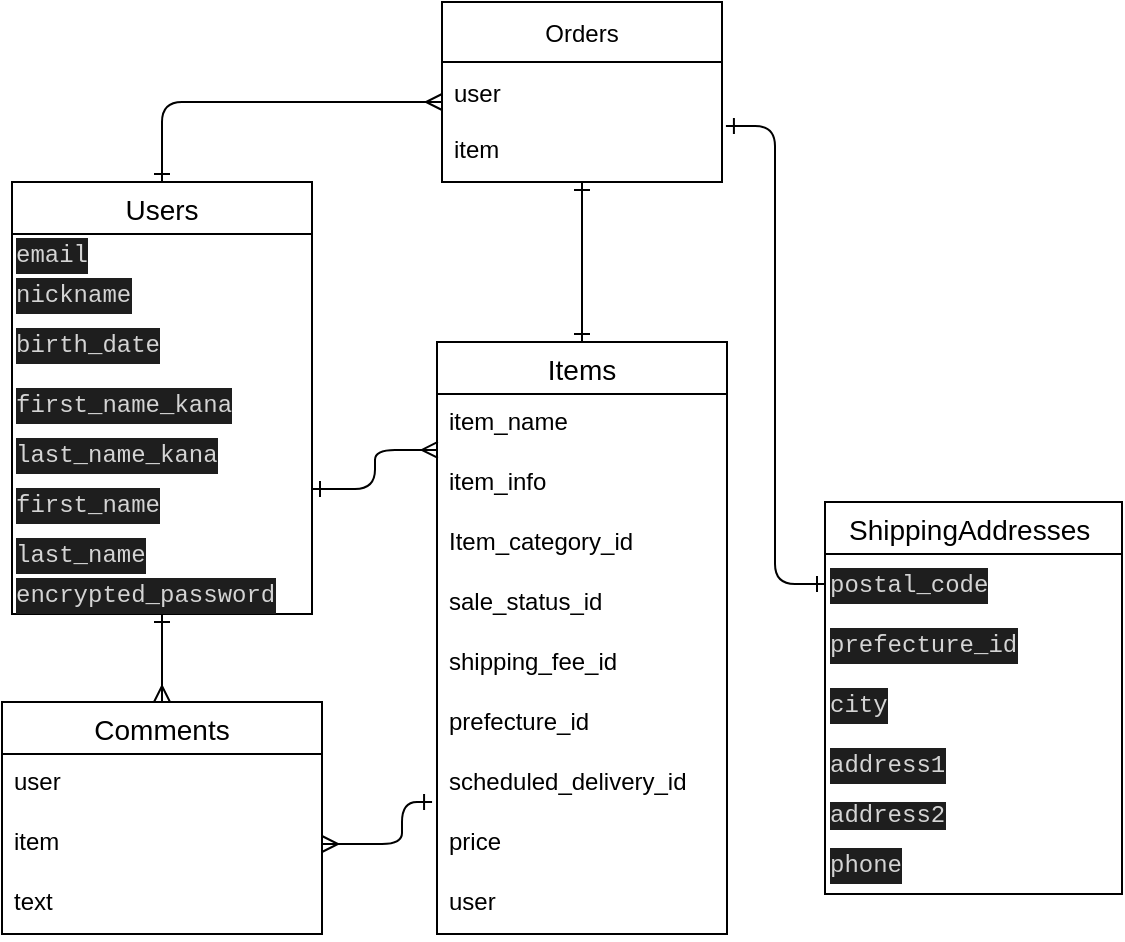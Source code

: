 <mxfile>
    <diagram id="C2NRxoO4R5i_XdIVeFTu" name="ページ1">
        <mxGraphModel dx="588" dy="2898" grid="1" gridSize="10" guides="0" tooltips="1" connect="1" arrows="1" fold="1" page="1" pageScale="1" pageWidth="827" pageHeight="1169" math="0" shadow="0">
            <root>
                <mxCell id="0"/>
                <mxCell id="1" parent="0"/>
                <mxCell id="87" style="edgeStyle=elbowEdgeStyle;html=1;exitX=1;exitY=0.25;exitDx=0;exitDy=0;entryX=0.003;entryY=-0.067;entryDx=0;entryDy=0;startArrow=ERone;startFill=0;endArrow=ERmany;endFill=0;entryPerimeter=0;" parent="1" source="30" target="76" edge="1">
                    <mxGeometry relative="1" as="geometry"/>
                </mxCell>
                <mxCell id="107" style="edgeStyle=elbowEdgeStyle;html=1;entryX=0.5;entryY=0;entryDx=0;entryDy=0;startArrow=ERone;startFill=0;endArrow=ERmany;endFill=0;" parent="1" source="2" target="88" edge="1">
                    <mxGeometry relative="1" as="geometry"/>
                </mxCell>
                <mxCell id="2" value="Users" style="swimlane;fontStyle=0;childLayout=stackLayout;horizontal=1;startSize=26;horizontalStack=0;resizeParent=1;resizeParentMax=0;resizeLast=0;collapsible=1;marginBottom=0;align=center;fontSize=14;" parent="1" vertex="1">
                    <mxGeometry x="5" y="-1810" width="150" height="216" as="geometry"/>
                </mxCell>
                <mxCell id="21" value="&lt;div style=&quot;color: rgb(212 , 212 , 212) ; background-color: rgb(30 , 30 , 30) ; font-family: &amp;quot;menlo&amp;quot; , &amp;quot;monaco&amp;quot; , &amp;quot;courier new&amp;quot; , monospace ; line-height: 18px&quot;&gt;email&lt;/div&gt;" style="text;html=1;align=left;verticalAlign=middle;resizable=0;points=[];autosize=1;strokeColor=none;fillColor=none;" parent="2" vertex="1">
                    <mxGeometry y="26" width="150" height="20" as="geometry"/>
                </mxCell>
                <mxCell id="19" value="&lt;div style=&quot;color: rgb(212 , 212 , 212) ; background-color: rgb(30 , 30 , 30) ; font-family: &amp;quot;menlo&amp;quot; , &amp;quot;monaco&amp;quot; , &amp;quot;courier new&amp;quot; , monospace ; line-height: 18px&quot;&gt;nickname&lt;/div&gt;" style="text;html=1;align=left;verticalAlign=middle;resizable=0;points=[];autosize=1;strokeColor=none;fillColor=none;" parent="2" vertex="1">
                    <mxGeometry y="46" width="150" height="20" as="geometry"/>
                </mxCell>
                <mxCell id="34" value="&lt;div style=&quot;color: rgb(212 , 212 , 212) ; background-color: rgb(30 , 30 , 30) ; font-family: &amp;quot;menlo&amp;quot; , &amp;quot;monaco&amp;quot; , &amp;quot;courier new&amp;quot; , monospace ; line-height: 18px&quot;&gt;birth_date&lt;/div&gt;" style="text;html=1;strokeColor=none;fillColor=none;align=left;verticalAlign=middle;whiteSpace=wrap;rounded=0;" parent="2" vertex="1">
                    <mxGeometry y="66" width="150" height="30" as="geometry"/>
                </mxCell>
                <mxCell id="33" value="&lt;div style=&quot;color: rgb(212 , 212 , 212) ; background-color: rgb(30 , 30 , 30) ; font-family: &amp;quot;menlo&amp;quot; , &amp;quot;monaco&amp;quot; , &amp;quot;courier new&amp;quot; , monospace ; line-height: 18px&quot;&gt;first_name_kana &lt;/div&gt;" style="text;html=1;strokeColor=none;fillColor=none;align=left;verticalAlign=middle;whiteSpace=wrap;rounded=0;" parent="2" vertex="1">
                    <mxGeometry y="96" width="150" height="30" as="geometry"/>
                </mxCell>
                <mxCell id="32" value="&lt;div style=&quot;color: rgb(212 , 212 , 212) ; background-color: rgb(30 , 30 , 30) ; font-family: &amp;quot;menlo&amp;quot; , &amp;quot;monaco&amp;quot; , &amp;quot;courier new&amp;quot; , monospace ; line-height: 18px&quot;&gt;last_name_kana&lt;/div&gt;" style="text;html=1;align=left;verticalAlign=middle;resizable=0;points=[];autosize=1;strokeColor=none;fillColor=none;" parent="2" vertex="1">
                    <mxGeometry y="126" width="150" height="20" as="geometry"/>
                </mxCell>
                <mxCell id="30" value="&lt;div style=&quot;color: rgb(212 , 212 , 212) ; background-color: rgb(30 , 30 , 30) ; font-family: &amp;quot;menlo&amp;quot; , &amp;quot;monaco&amp;quot; , &amp;quot;courier new&amp;quot; , monospace ; line-height: 18px&quot;&gt;first_name&lt;/div&gt;" style="text;html=1;strokeColor=none;fillColor=none;align=left;verticalAlign=middle;whiteSpace=wrap;rounded=0;" parent="2" vertex="1">
                    <mxGeometry y="146" width="150" height="30" as="geometry"/>
                </mxCell>
                <mxCell id="28" value="&lt;div style=&quot;color: rgb(212 , 212 , 212) ; background-color: rgb(30 , 30 , 30) ; font-family: &amp;quot;menlo&amp;quot; , &amp;quot;monaco&amp;quot; , &amp;quot;courier new&amp;quot; , monospace ; line-height: 18px&quot;&gt;last_name&lt;/div&gt;" style="text;html=1;align=left;verticalAlign=middle;resizable=0;points=[];autosize=1;strokeColor=none;fillColor=none;" parent="2" vertex="1">
                    <mxGeometry y="176" width="150" height="20" as="geometry"/>
                </mxCell>
                <mxCell id="22" value="&lt;div style=&quot;color: rgb(212 , 212 , 212) ; background-color: rgb(30 , 30 , 30) ; font-family: &amp;quot;menlo&amp;quot; , &amp;quot;monaco&amp;quot; , &amp;quot;courier new&amp;quot; , monospace ; line-height: 18px&quot;&gt;encrypted_password&lt;/div&gt;" style="text;html=1;align=left;verticalAlign=middle;resizable=0;points=[];autosize=1;strokeColor=none;fillColor=none;" parent="2" vertex="1">
                    <mxGeometry y="196" width="150" height="20" as="geometry"/>
                </mxCell>
                <mxCell id="36" value="ShippingAddresses " style="swimlane;fontStyle=0;childLayout=stackLayout;horizontal=1;startSize=26;horizontalStack=0;resizeParent=1;resizeParentMax=0;resizeLast=0;collapsible=1;marginBottom=0;align=center;fontSize=14;" parent="1" vertex="1">
                    <mxGeometry x="411.5" y="-1650" width="148.5" height="196" as="geometry">
                        <mxRectangle x="190" y="-1920" width="180" height="26" as="alternateBounds"/>
                    </mxGeometry>
                </mxCell>
                <mxCell id="39" value="&lt;div style=&quot;color: rgb(212 , 212 , 212) ; background-color: rgb(30 , 30 , 30) ; font-family: &amp;quot;menlo&amp;quot; , &amp;quot;monaco&amp;quot; , &amp;quot;courier new&amp;quot; , monospace ; line-height: 18px&quot;&gt;postal_code&lt;/div&gt;" style="text;html=1;strokeColor=none;fillColor=none;align=left;verticalAlign=middle;whiteSpace=wrap;rounded=0;" parent="36" vertex="1">
                    <mxGeometry y="26" width="148.5" height="30" as="geometry"/>
                </mxCell>
                <mxCell id="42" value="&lt;div style=&quot;color: rgb(212 , 212 , 212) ; background-color: rgb(30 , 30 , 30) ; font-family: &amp;#34;menlo&amp;#34; , &amp;#34;monaco&amp;#34; , &amp;#34;courier new&amp;#34; , monospace ; line-height: 18px&quot;&gt;prefecture_id&lt;/div&gt;" style="text;html=1;strokeColor=none;fillColor=none;align=left;verticalAlign=middle;whiteSpace=wrap;rounded=0;" parent="36" vertex="1">
                    <mxGeometry y="56" width="148.5" height="30" as="geometry"/>
                </mxCell>
                <mxCell id="43" value="&lt;div style=&quot;color: rgb(212 , 212 , 212) ; background-color: rgb(30 , 30 , 30) ; font-family: &amp;quot;menlo&amp;quot; , &amp;quot;monaco&amp;quot; , &amp;quot;courier new&amp;quot; , monospace ; line-height: 18px&quot;&gt;city&lt;/div&gt;" style="text;html=1;strokeColor=none;fillColor=none;align=left;verticalAlign=middle;whiteSpace=wrap;rounded=0;" parent="36" vertex="1">
                    <mxGeometry y="86" width="148.5" height="30" as="geometry"/>
                </mxCell>
                <mxCell id="45" value="&lt;div style=&quot;color: rgb(212 , 212 , 212) ; background-color: rgb(30 , 30 , 30) ; font-family: &amp;quot;menlo&amp;quot; , &amp;quot;monaco&amp;quot; , &amp;quot;courier new&amp;quot; , monospace ; line-height: 18px&quot;&gt;address1&lt;/div&gt;" style="text;html=1;strokeColor=none;fillColor=none;align=left;verticalAlign=middle;whiteSpace=wrap;rounded=0;" parent="36" vertex="1">
                    <mxGeometry y="116" width="148.5" height="30" as="geometry"/>
                </mxCell>
                <mxCell id="46" value="&lt;span style=&quot;background-color: rgb(30 , 30 , 30) ; color: rgb(212 , 212 , 212) ; font-family: &amp;quot;menlo&amp;quot; , &amp;quot;monaco&amp;quot; , &amp;quot;courier new&amp;quot; , monospace&quot;&gt;address2&lt;/span&gt;" style="text;html=1;align=left;verticalAlign=middle;resizable=0;points=[];autosize=1;strokeColor=none;fillColor=none;" parent="36" vertex="1">
                    <mxGeometry y="146" width="148.5" height="20" as="geometry"/>
                </mxCell>
                <mxCell id="47" value="&lt;div style=&quot;color: rgb(212 , 212 , 212) ; background-color: rgb(30 , 30 , 30) ; font-family: &amp;quot;menlo&amp;quot; , &amp;quot;monaco&amp;quot; , &amp;quot;courier new&amp;quot; , monospace ; line-height: 18px&quot;&gt;phone &lt;/div&gt;" style="text;html=1;strokeColor=none;fillColor=none;align=left;verticalAlign=middle;whiteSpace=wrap;rounded=0;" parent="36" vertex="1">
                    <mxGeometry y="166" width="148.5" height="30" as="geometry"/>
                </mxCell>
                <mxCell id="73" value="Items" style="swimlane;fontStyle=0;childLayout=stackLayout;horizontal=1;startSize=26;horizontalStack=0;resizeParent=1;resizeParentMax=0;resizeLast=0;collapsible=1;marginBottom=0;align=center;fontSize=14;" parent="1" vertex="1">
                    <mxGeometry x="217.5" y="-1730" width="145" height="296" as="geometry"/>
                </mxCell>
                <mxCell id="75" value=" item_name" style="text;strokeColor=none;fillColor=none;spacingLeft=4;spacingRight=4;overflow=hidden;rotatable=0;points=[[0,0.5],[1,0.5]];portConstraint=eastwest;fontSize=12;" parent="73" vertex="1">
                    <mxGeometry y="26" width="145" height="30" as="geometry"/>
                </mxCell>
                <mxCell id="76" value=" item_info" style="text;strokeColor=none;fillColor=none;spacingLeft=4;spacingRight=4;overflow=hidden;rotatable=0;points=[[0,0.5],[1,0.5]];portConstraint=eastwest;fontSize=12;" parent="73" vertex="1">
                    <mxGeometry y="56" width="145" height="30" as="geometry"/>
                </mxCell>
                <mxCell id="77" value="Item_category_id    " style="text;strokeColor=none;fillColor=none;spacingLeft=4;spacingRight=4;overflow=hidden;rotatable=0;points=[[0,0.5],[1,0.5]];portConstraint=eastwest;fontSize=12;" parent="73" vertex="1">
                    <mxGeometry y="86" width="145" height="30" as="geometry"/>
                </mxCell>
                <mxCell id="83" value="sale_status_id" style="text;strokeColor=none;fillColor=none;spacingLeft=4;spacingRight=4;overflow=hidden;rotatable=0;points=[[0,0.5],[1,0.5]];portConstraint=eastwest;fontSize=12;" parent="73" vertex="1">
                    <mxGeometry y="116" width="145" height="30" as="geometry"/>
                </mxCell>
                <mxCell id="84" value="shipping_fee_id" style="text;strokeColor=none;fillColor=none;spacingLeft=4;spacingRight=4;overflow=hidden;rotatable=0;points=[[0,0.5],[1,0.5]];portConstraint=eastwest;fontSize=12;" parent="73" vertex="1">
                    <mxGeometry y="146" width="145" height="30" as="geometry"/>
                </mxCell>
                <mxCell id="85" value="prefecture_id" style="text;strokeColor=none;fillColor=none;spacingLeft=4;spacingRight=4;overflow=hidden;rotatable=0;points=[[0,0.5],[1,0.5]];portConstraint=eastwest;fontSize=12;" parent="73" vertex="1">
                    <mxGeometry y="176" width="145" height="30" as="geometry"/>
                </mxCell>
                <mxCell id="86" value="scheduled_delivery_id " style="text;strokeColor=none;fillColor=none;spacingLeft=4;spacingRight=4;overflow=hidden;rotatable=0;points=[[0,0.5],[1,0.5]];portConstraint=eastwest;fontSize=12;" parent="73" vertex="1">
                    <mxGeometry y="206" width="145" height="30" as="geometry"/>
                </mxCell>
                <mxCell id="110" value="price" style="text;strokeColor=none;fillColor=none;spacingLeft=4;spacingRight=4;overflow=hidden;rotatable=0;points=[[0,0.5],[1,0.5]];portConstraint=eastwest;fontSize=12;" parent="73" vertex="1">
                    <mxGeometry y="236" width="145" height="30" as="geometry"/>
                </mxCell>
                <mxCell id="111" value="user" style="text;strokeColor=none;fillColor=none;spacingLeft=4;spacingRight=4;overflow=hidden;rotatable=0;points=[[0,0.5],[1,0.5]];portConstraint=eastwest;fontSize=12;" parent="73" vertex="1">
                    <mxGeometry y="266" width="145" height="30" as="geometry"/>
                </mxCell>
                <mxCell id="88" value="Comments" style="swimlane;fontStyle=0;childLayout=stackLayout;horizontal=1;startSize=26;horizontalStack=0;resizeParent=1;resizeParentMax=0;resizeLast=0;collapsible=1;marginBottom=0;align=center;fontSize=14;" parent="1" vertex="1">
                    <mxGeometry y="-1550" width="160" height="116" as="geometry"/>
                </mxCell>
                <mxCell id="89" value="user" style="text;strokeColor=none;fillColor=none;spacingLeft=4;spacingRight=4;overflow=hidden;rotatable=0;points=[[0,0.5],[1,0.5]];portConstraint=eastwest;fontSize=12;" parent="88" vertex="1">
                    <mxGeometry y="26" width="160" height="30" as="geometry"/>
                </mxCell>
                <mxCell id="93" value="item" style="text;strokeColor=none;fillColor=none;spacingLeft=4;spacingRight=4;overflow=hidden;rotatable=0;points=[[0,0.5],[1,0.5]];portConstraint=eastwest;fontSize=12;" parent="88" vertex="1">
                    <mxGeometry y="56" width="160" height="30" as="geometry"/>
                </mxCell>
                <mxCell id="90" value="text" style="text;strokeColor=none;fillColor=none;spacingLeft=4;spacingRight=4;overflow=hidden;rotatable=0;points=[[0,0.5],[1,0.5]];portConstraint=eastwest;fontSize=12;" parent="88" vertex="1">
                    <mxGeometry y="86" width="160" height="30" as="geometry"/>
                </mxCell>
                <mxCell id="97" style="edgeStyle=elbowEdgeStyle;html=1;startArrow=ERone;startFill=0;endArrow=ERmany;endFill=0;entryX=1;entryY=0.5;entryDx=0;entryDy=0;exitX=-0.017;exitY=0.8;exitDx=0;exitDy=0;exitPerimeter=0;" parent="1" source="86" target="93" edge="1">
                    <mxGeometry relative="1" as="geometry">
                        <mxPoint x="140" y="-1469" as="targetPoint"/>
                        <mxPoint x="210" y="-1470" as="sourcePoint"/>
                        <Array as="points">
                            <mxPoint x="200" y="-1479"/>
                        </Array>
                    </mxGeometry>
                </mxCell>
                <mxCell id="103" style="edgeStyle=elbowEdgeStyle;html=1;startArrow=ERone;startFill=0;endArrow=ERone;endFill=0;entryX=0.5;entryY=0;entryDx=0;entryDy=0;" parent="1" source="98" target="73" edge="1">
                    <mxGeometry relative="1" as="geometry">
                        <mxPoint x="290" y="-1720" as="targetPoint"/>
                        <Array as="points">
                            <mxPoint x="290" y="-1830"/>
                        </Array>
                    </mxGeometry>
                </mxCell>
                <mxCell id="105" style="edgeStyle=elbowEdgeStyle;html=1;entryX=0;entryY=0.5;entryDx=0;entryDy=0;startArrow=ERone;startFill=0;endArrow=ERone;endFill=0;exitX=1.014;exitY=0.067;exitDx=0;exitDy=0;exitPerimeter=0;" parent="1" source="109" target="39" edge="1">
                    <mxGeometry relative="1" as="geometry"/>
                </mxCell>
                <mxCell id="98" value="Orders" style="swimlane;fontStyle=0;childLayout=stackLayout;horizontal=1;startSize=30;horizontalStack=0;resizeParent=1;resizeParentMax=0;resizeLast=0;collapsible=1;marginBottom=0;" parent="1" vertex="1">
                    <mxGeometry x="220" y="-1900" width="140" height="90" as="geometry"/>
                </mxCell>
                <mxCell id="101" value="user    " style="text;strokeColor=none;fillColor=none;align=left;verticalAlign=middle;spacingLeft=4;spacingRight=4;overflow=hidden;points=[[0,0.5],[1,0.5]];portConstraint=eastwest;rotatable=0;" parent="98" vertex="1">
                    <mxGeometry y="30" width="140" height="30" as="geometry"/>
                </mxCell>
                <mxCell id="109" value="item" style="text;strokeColor=none;fillColor=none;spacingLeft=4;spacingRight=4;overflow=hidden;rotatable=0;points=[[0,0.5],[1,0.5]];portConstraint=eastwest;fontSize=12;" parent="98" vertex="1">
                    <mxGeometry y="60" width="140" height="30" as="geometry"/>
                </mxCell>
                <mxCell id="102" style="edgeStyle=elbowEdgeStyle;html=1;startArrow=ERone;startFill=0;endArrow=ERmany;endFill=0;exitX=0.5;exitY=0;exitDx=0;exitDy=0;" parent="1" source="2" edge="1">
                    <mxGeometry relative="1" as="geometry">
                        <mxPoint x="80" y="-1790" as="sourcePoint"/>
                        <mxPoint x="220" y="-1850" as="targetPoint"/>
                        <Array as="points">
                            <mxPoint x="80" y="-1830"/>
                            <mxPoint x="80" y="-1800"/>
                            <mxPoint x="80" y="-1820"/>
                        </Array>
                    </mxGeometry>
                </mxCell>
            </root>
        </mxGraphModel>
    </diagram>
</mxfile>